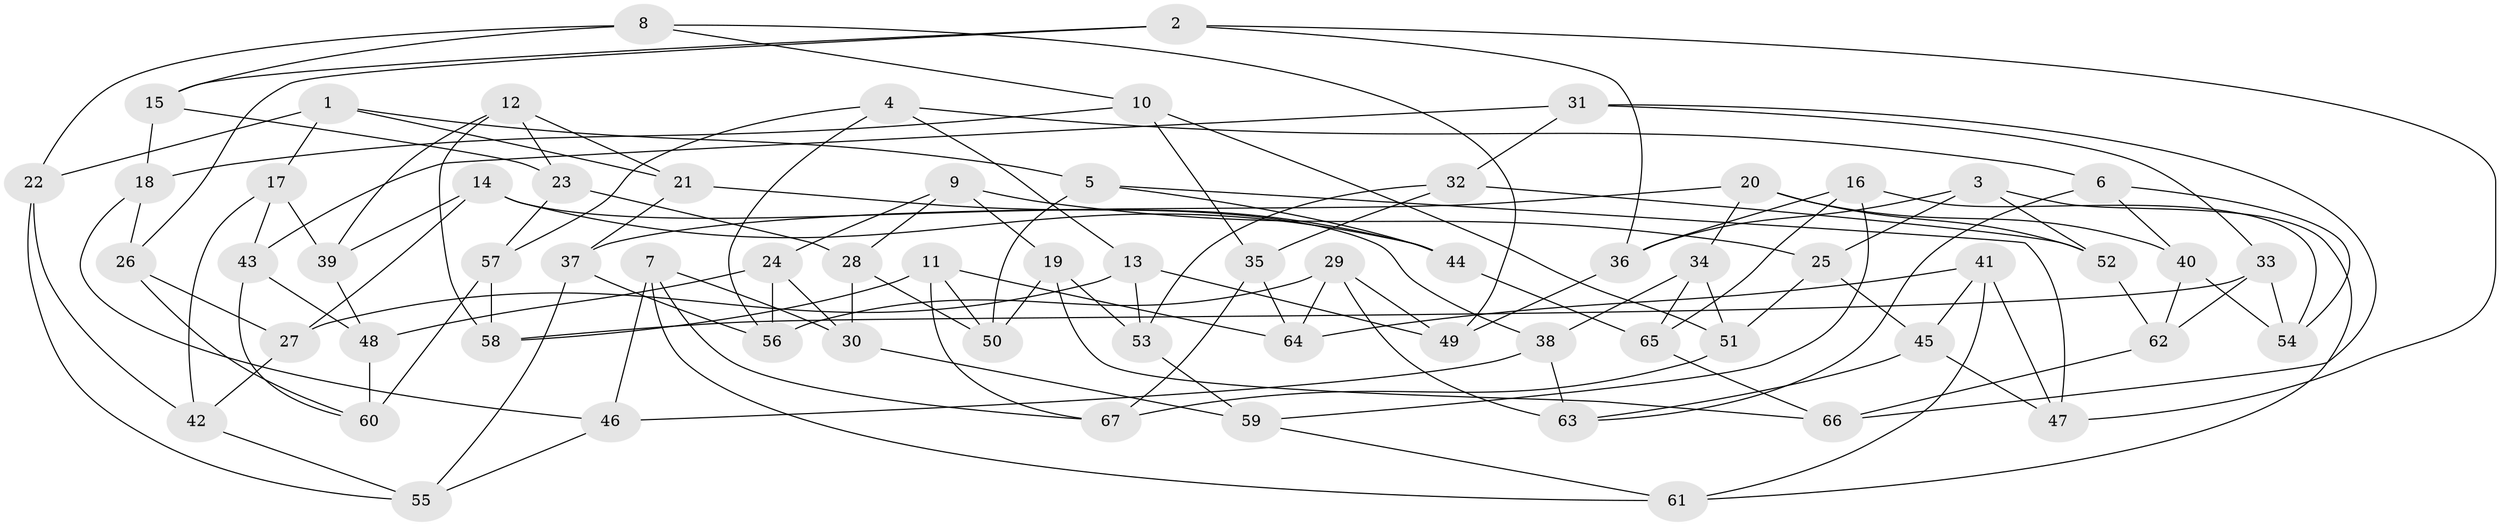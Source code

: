 // Generated by graph-tools (version 1.1) at 2025/11/02/27/25 16:11:49]
// undirected, 67 vertices, 134 edges
graph export_dot {
graph [start="1"]
  node [color=gray90,style=filled];
  1;
  2;
  3;
  4;
  5;
  6;
  7;
  8;
  9;
  10;
  11;
  12;
  13;
  14;
  15;
  16;
  17;
  18;
  19;
  20;
  21;
  22;
  23;
  24;
  25;
  26;
  27;
  28;
  29;
  30;
  31;
  32;
  33;
  34;
  35;
  36;
  37;
  38;
  39;
  40;
  41;
  42;
  43;
  44;
  45;
  46;
  47;
  48;
  49;
  50;
  51;
  52;
  53;
  54;
  55;
  56;
  57;
  58;
  59;
  60;
  61;
  62;
  63;
  64;
  65;
  66;
  67;
  1 -- 17;
  1 -- 22;
  1 -- 21;
  1 -- 5;
  2 -- 15;
  2 -- 36;
  2 -- 47;
  2 -- 26;
  3 -- 52;
  3 -- 36;
  3 -- 61;
  3 -- 25;
  4 -- 57;
  4 -- 13;
  4 -- 6;
  4 -- 56;
  5 -- 47;
  5 -- 50;
  5 -- 44;
  6 -- 40;
  6 -- 63;
  6 -- 54;
  7 -- 46;
  7 -- 61;
  7 -- 30;
  7 -- 67;
  8 -- 49;
  8 -- 15;
  8 -- 22;
  8 -- 10;
  9 -- 19;
  9 -- 25;
  9 -- 28;
  9 -- 24;
  10 -- 35;
  10 -- 51;
  10 -- 18;
  11 -- 58;
  11 -- 64;
  11 -- 67;
  11 -- 50;
  12 -- 21;
  12 -- 39;
  12 -- 58;
  12 -- 23;
  13 -- 49;
  13 -- 53;
  13 -- 27;
  14 -- 27;
  14 -- 38;
  14 -- 39;
  14 -- 44;
  15 -- 23;
  15 -- 18;
  16 -- 59;
  16 -- 65;
  16 -- 36;
  16 -- 54;
  17 -- 42;
  17 -- 43;
  17 -- 39;
  18 -- 46;
  18 -- 26;
  19 -- 50;
  19 -- 53;
  19 -- 66;
  20 -- 37;
  20 -- 52;
  20 -- 34;
  20 -- 40;
  21 -- 37;
  21 -- 44;
  22 -- 42;
  22 -- 55;
  23 -- 57;
  23 -- 28;
  24 -- 48;
  24 -- 30;
  24 -- 56;
  25 -- 45;
  25 -- 51;
  26 -- 27;
  26 -- 60;
  27 -- 42;
  28 -- 30;
  28 -- 50;
  29 -- 64;
  29 -- 63;
  29 -- 49;
  29 -- 56;
  30 -- 59;
  31 -- 33;
  31 -- 43;
  31 -- 66;
  31 -- 32;
  32 -- 35;
  32 -- 52;
  32 -- 53;
  33 -- 58;
  33 -- 54;
  33 -- 62;
  34 -- 65;
  34 -- 51;
  34 -- 38;
  35 -- 64;
  35 -- 67;
  36 -- 49;
  37 -- 55;
  37 -- 56;
  38 -- 46;
  38 -- 63;
  39 -- 48;
  40 -- 54;
  40 -- 62;
  41 -- 61;
  41 -- 64;
  41 -- 47;
  41 -- 45;
  42 -- 55;
  43 -- 48;
  43 -- 60;
  44 -- 65;
  45 -- 47;
  45 -- 63;
  46 -- 55;
  48 -- 60;
  51 -- 67;
  52 -- 62;
  53 -- 59;
  57 -- 58;
  57 -- 60;
  59 -- 61;
  62 -- 66;
  65 -- 66;
}
